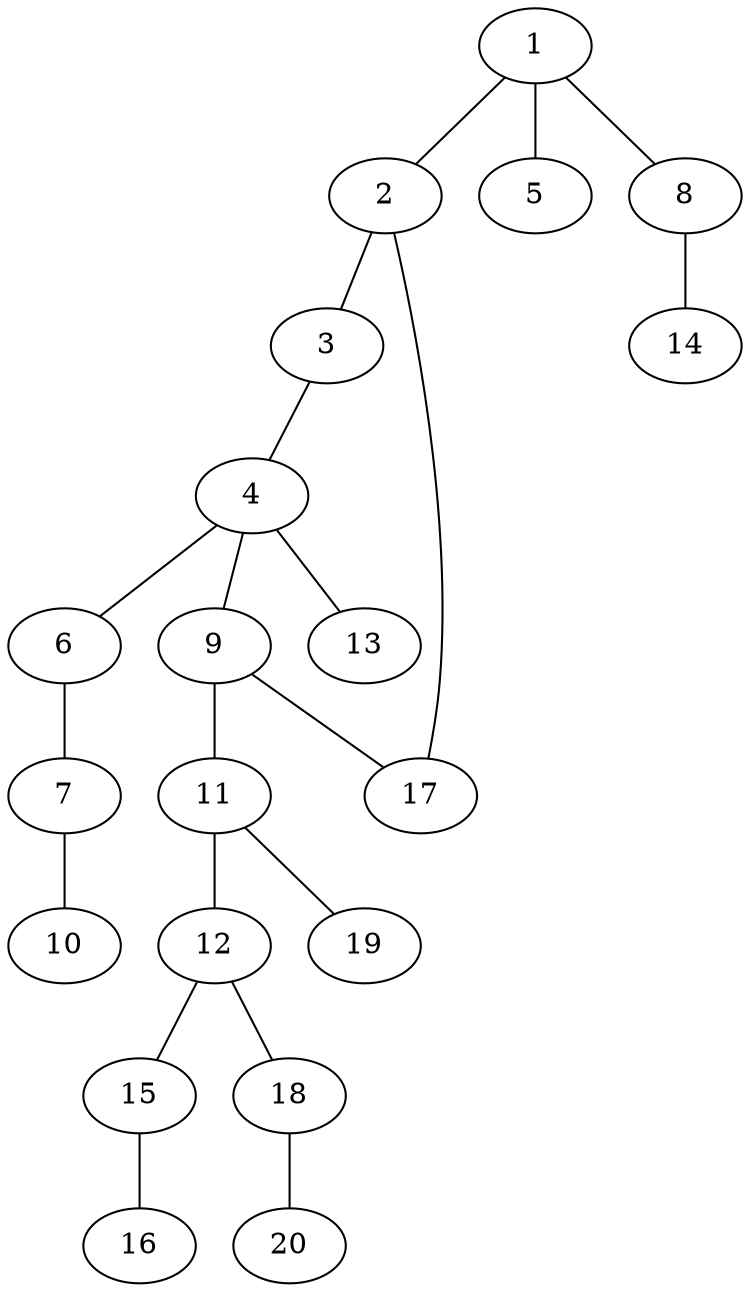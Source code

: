 graph graphname {1--2
1--5
1--8
2--3
2--17
3--4
4--6
4--9
4--13
6--7
7--10
8--14
9--11
9--17
11--12
11--19
12--15
12--18
15--16
18--20
}